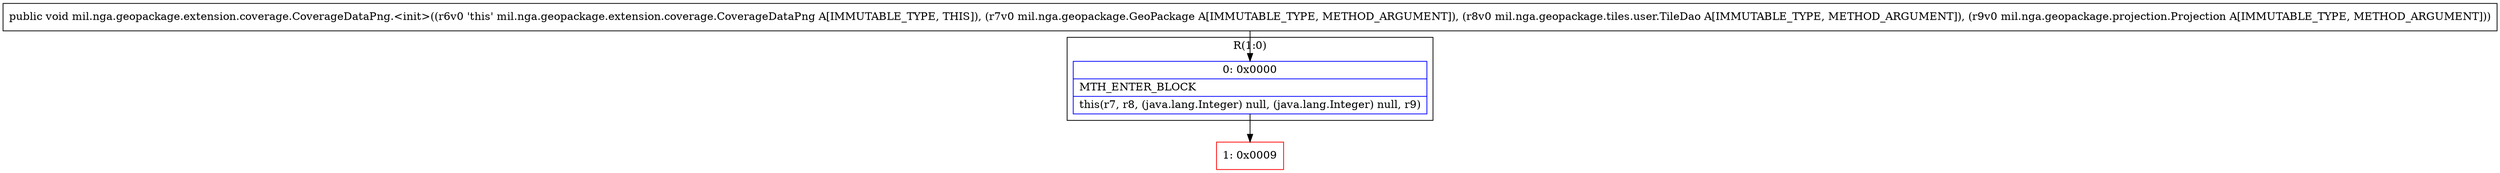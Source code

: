 digraph "CFG formil.nga.geopackage.extension.coverage.CoverageDataPng.\<init\>(Lmil\/nga\/geopackage\/GeoPackage;Lmil\/nga\/geopackage\/tiles\/user\/TileDao;Lmil\/nga\/geopackage\/projection\/Projection;)V" {
subgraph cluster_Region_594527325 {
label = "R(1:0)";
node [shape=record,color=blue];
Node_0 [shape=record,label="{0\:\ 0x0000|MTH_ENTER_BLOCK\l|this(r7, r8, (java.lang.Integer) null, (java.lang.Integer) null, r9)\l}"];
}
Node_1 [shape=record,color=red,label="{1\:\ 0x0009}"];
MethodNode[shape=record,label="{public void mil.nga.geopackage.extension.coverage.CoverageDataPng.\<init\>((r6v0 'this' mil.nga.geopackage.extension.coverage.CoverageDataPng A[IMMUTABLE_TYPE, THIS]), (r7v0 mil.nga.geopackage.GeoPackage A[IMMUTABLE_TYPE, METHOD_ARGUMENT]), (r8v0 mil.nga.geopackage.tiles.user.TileDao A[IMMUTABLE_TYPE, METHOD_ARGUMENT]), (r9v0 mil.nga.geopackage.projection.Projection A[IMMUTABLE_TYPE, METHOD_ARGUMENT])) }"];
MethodNode -> Node_0;
Node_0 -> Node_1;
}

